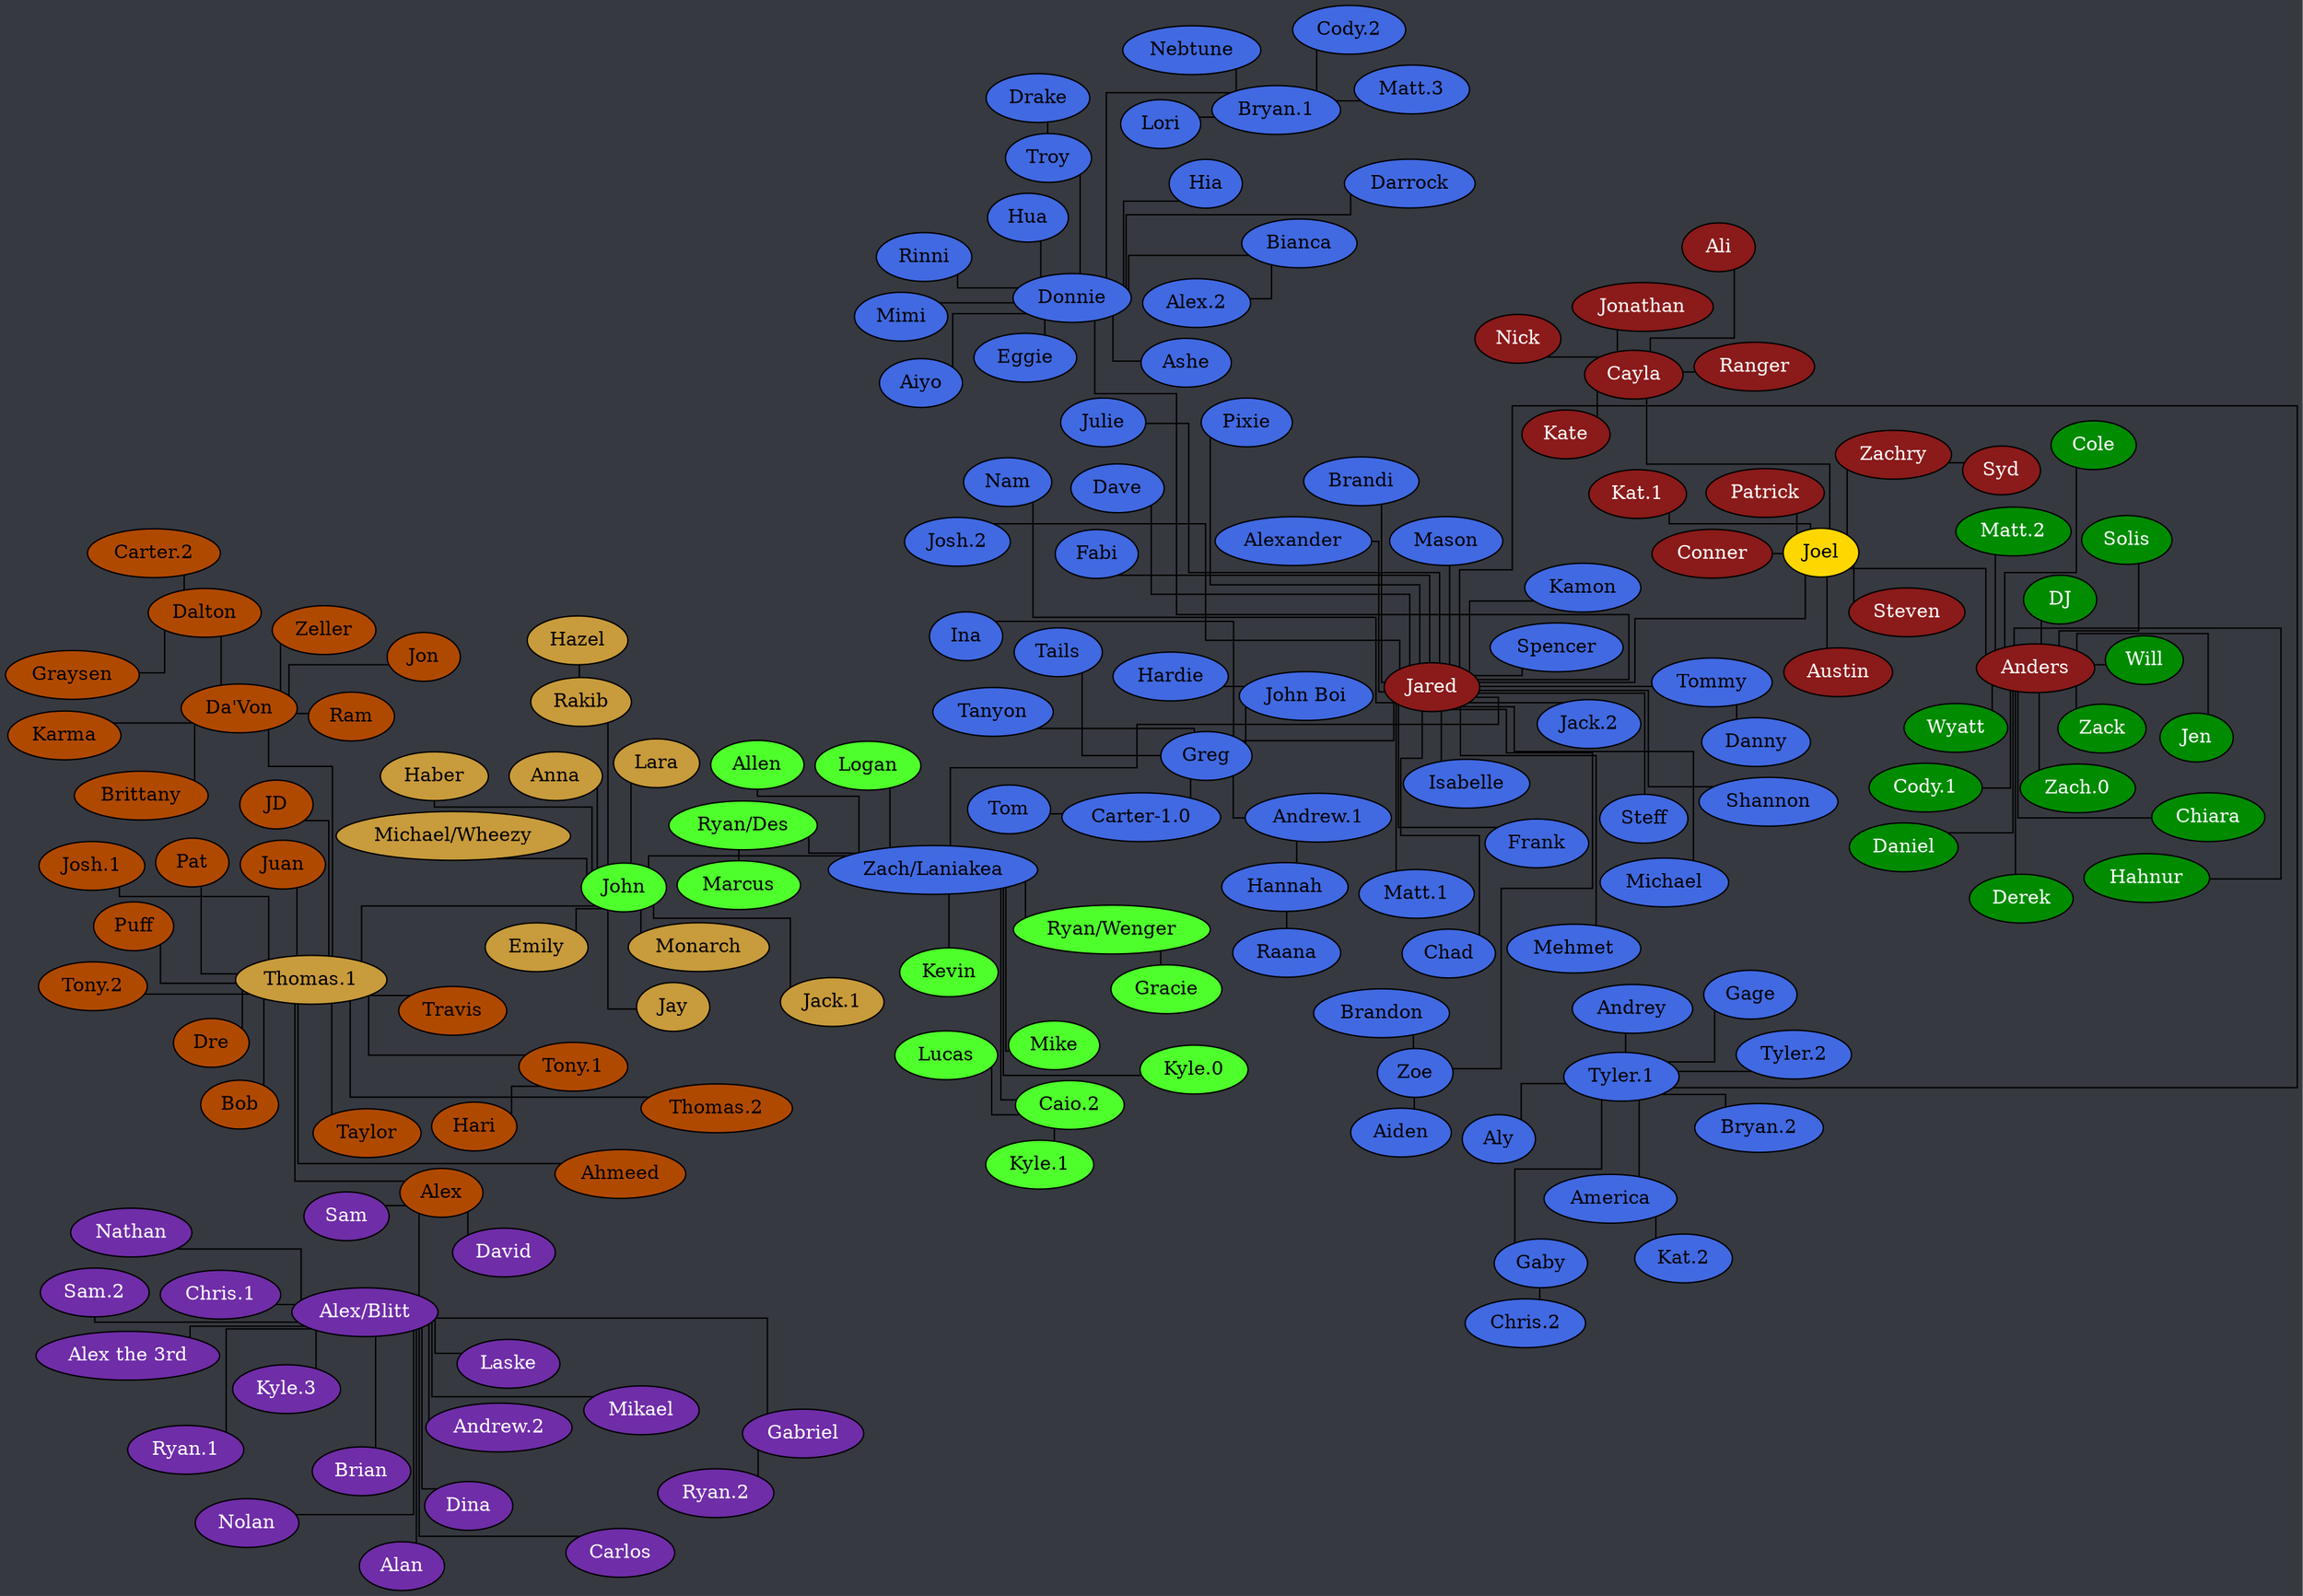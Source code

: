 strict graph {
	// Layout Configuration
	layout = neato;
	dpi = 200;
	epsilon = 0.01;
	mode = major;
	model = subset;
	overlap = false;
	splines = ortho;
	start = rand;

	// Visual Configuration
	graph [ truecolor=true bgcolor="#36393f" ];
	node [ style=filled fillcolor="gray" fontcolor="black" ];

	subgraph "Joel" {
		node [ style=filled fillcolor="firebrick4" fontcolor="white" ];
		Joel [ style=filled fillcolor="gold" fontcolor="black" ];

		Cayla -- Ali;
		Cayla -- Jonathan;
		Cayla -- Kate;
		Cayla -- Nick;
		Cayla -- Ranger;
		Joel -- Anders;
		Joel -- Austin;
		Joel -- Cayla;
		Joel -- Conner;
		Joel -- Jared;
		Joel -- "Kat.1";
		Joel -- Patrick;
		Joel -- Steven;
		Joel -- Zachry;
		Zachry -- Syd;
	}

	subgraph "Anders" {
		node [ style=filled fillcolor="green4" fontcolor="white" ];
		// Anders [ style=filled fillcolor="green4" fontcolor="white" ];

		Anders -- Chiara;
		Anders -- "Cody.1";
		Anders -- Cole;
		Anders -- Daniel;
		Anders -- Derek;
		Anders -- DJ;
		Anders -- Hahnur;
		Anders -- Jen;
		Anders -- "Matt.2";
		Anders -- Solis;
		Anders -- Will;
		Anders -- Wyatt;
		Anders -- "Zach.0";
		Anders -- Zack;
	}

	subgraph "Jared" {
		node [ style=filled fillcolor="royalblue" fontcolor="black" ];
		// Jared [ style=filled fillcolor="royalblue" fontcolor="black" ];

		"Andrew.1" -- Hannah;
		America -- "Kat.2";
		Bianca -- "Alex.2";
		"Bryan.1" -- "Cody.2";
		"Bryan.1" -- Lori;
		"Bryan.1" -- "Matt.3";
		"Bryan.1" -- Nebtune;
		"Carter-1.0" -- Tom;
		Donnie -- Aiyo;
		Donnie -- Ashe;
		Donnie -- Bianca;
		Donnie -- "Bryan.1";
		Donnie -- Darrock;
		Donnie -- Eggie;
		Donnie -- Hia;
		Donnie -- Hua;
		Donnie -- Mimi;
		Donnie -- Rinni;
		Donnie -- Troy;
		Gaby -- "Chris.2";
		Greg -- "Andrew.1";
		Greg -- "Carter-1.0";
		Greg -- Ina;
		Greg -- "John Boi";
		Greg -- Tails;
		Greg -- Tanyon;
		Hannah -- Raana;
		Jared -- Alexander;
		Jared -- Brandi;
		Jared -- Chad;
		Jared -- Dave;
		Jared -- Donnie;
		Jared -- Fabi;
		Jared -- Frank;
		Jared -- Greg;
		Jared -- Isabelle;
		Jared -- "Jack.2";
		Jared -- "Josh.2";
		Jared -- Julie;
		Jared -- Kamon;
		Jared -- Mason;
		Jared -- "Matt.1";
		Jared -- Mehmet;
		Jared -- Michael; 
		Jared -- Nam;
		Jared -- Pixie;
		Jared -- Shannon;
		Jared -- Spencer;
		Jared -- Steff;
		Jared -- Tommy;
		Jared -- "Tyler.1";
		Jared -- "Zach/Laniakea";
		Jared -- Zoe;
		"John Boi" -- Hardie;
		Tommy -- Danny;
		Troy -- Drake;
		"Tyler.1" -- Aly;
		"Tyler.1" -- America;
		"Tyler.1" -- Andrey;
		"Tyler.1" -- "Bryan.2";
		"Tyler.1" -- Gaby;
		"Tyler.1" -- Gage;
		"Tyler.1" -- "Tyler.2";
		Zoe -- Aiden;
		Zoe -- Brandon;
	}

	subgraph "Zach/Laniakea" {
		node [ style=filled fillcolor="#4eff2c" fontcolor="black" ];
		// "Zach/Laniakea" [ style=filled fillcolor="#4eff2c" fontcolor="black" ];

		"Caio.2" -- "Kyle.1";
		"Caio.2" -- Lucas;
		"Ryan/Des" -- Marcus;
		"Ryan/Wenger" -- Gracie;
		"Zach/Laniakea" -- Allen;
		"Zach/Laniakea" -- "Caio.2";
		"Zach/Laniakea" -- John;
		"Zach/Laniakea" -- Logan;
		"Zach/Laniakea" -- Kevin;
		"Zach/Laniakea" -- "Kyle.0";
		"Zach/Laniakea" -- Mike;
		"Zach/Laniakea" -- "Ryan/Des";
		"Zach/Laniakea" -- "Ryan/Wenger";
	}

	subgraph "John" {
		node [ style=filled fillcolor="#c89b3c" fontcolor="black" ];
		// John [ style=filled fillcolor="#c89b3c" fontcolor="black" ];

		John -- Anna;
		John -- Emily;
		John -- Haber;
		John -- Jay;
		John -- "Jack.1";
		John -- Lara;
		John -- Monarch;
		John -- Rakib;
		John -- "Thomas.1";
		Rakib -- Hazel;
	}

	subgraph "John-stream" {
		// node [ style=filled fillcolor="#9147ff" fontcolor="black" ];
		node [ style=filled fillcolor="#c89b3c" fontcolor="black" ];

		John -- "Michael/Wheezy";
	}

	subgraph "Thomas.1" {
		node [ style=filled fillcolor="#b04900" fontcolor="black" ];
		// "Thomas.1" [ style=filled fillcolor="#b04900" fontcolor="black" ];

		"Da'Von" -- Brittany;
		"Da'Von" -- Dalton;
		"Da'Von" -- Jon;
		"Da'Von" -- Karma;
		"Da'Von" -- Ram;
		"Da'Von" -- Zeller;
		Dalton -- "Carter.2";
		Dalton -- Graysen;
		"Thomas.1" -- Ahmeed;
		"Thomas.1" -- Alex;
		"Thomas.1" -- Bob;
		"Thomas.1" -- "Da'Von";
		"Thomas.1" -- Dre;
		"Thomas.1" -- JD;
		"Thomas.1" -- "Josh.1";
		"Thomas.1" -- Juan;
		"Thomas.1" -- Pat;
		"Thomas.1" -- Puff;
		"Thomas.1" -- Taylor;
		"Thomas.1" -- "Thomas.2";
		"Thomas.1" -- "Tony.1";
		"Thomas.1" -- "Tony.2";
		"Thomas.1" -- Travis;
		"Tony.1" -- Hari;
	}

	subgraph "Alex" {
		node [ style=filled fillcolor="#6f2da8" fontcolor="white" ];
		// Alex [ style=filled fillcolor="#6f2da8" fontcolor="black" ];

		Alex -- "Alex/Blitt";
		Alex -- David;
		Alex -- Sam;
		"Alex/Blitt" -- Alan;
		"Alex/Blitt" -- "Alex the 3rd";
		"Alex/Blitt" -- "Andrew.2";
		"Alex/Blitt" -- Brian;
		"Alex/Blitt" -- Carlos;
		"Alex/Blitt" -- "Chris.1";
		"Alex/Blitt" -- Dina;
		"Alex/Blitt" -- Gabriel;
		"Alex/Blitt" -- "Kyle.3";
		"Alex/Blitt" -- Laske;
		"Alex/Blitt" -- Mikael;
		"Alex/Blitt" -- Nathan;
		"Alex/Blitt" -- Nolan;
		"Alex/Blitt" -- "Ryan.1";
		"Alex/Blitt" -- "Sam.2";
		Gabriel -- "Ryan.2";
	}
}
